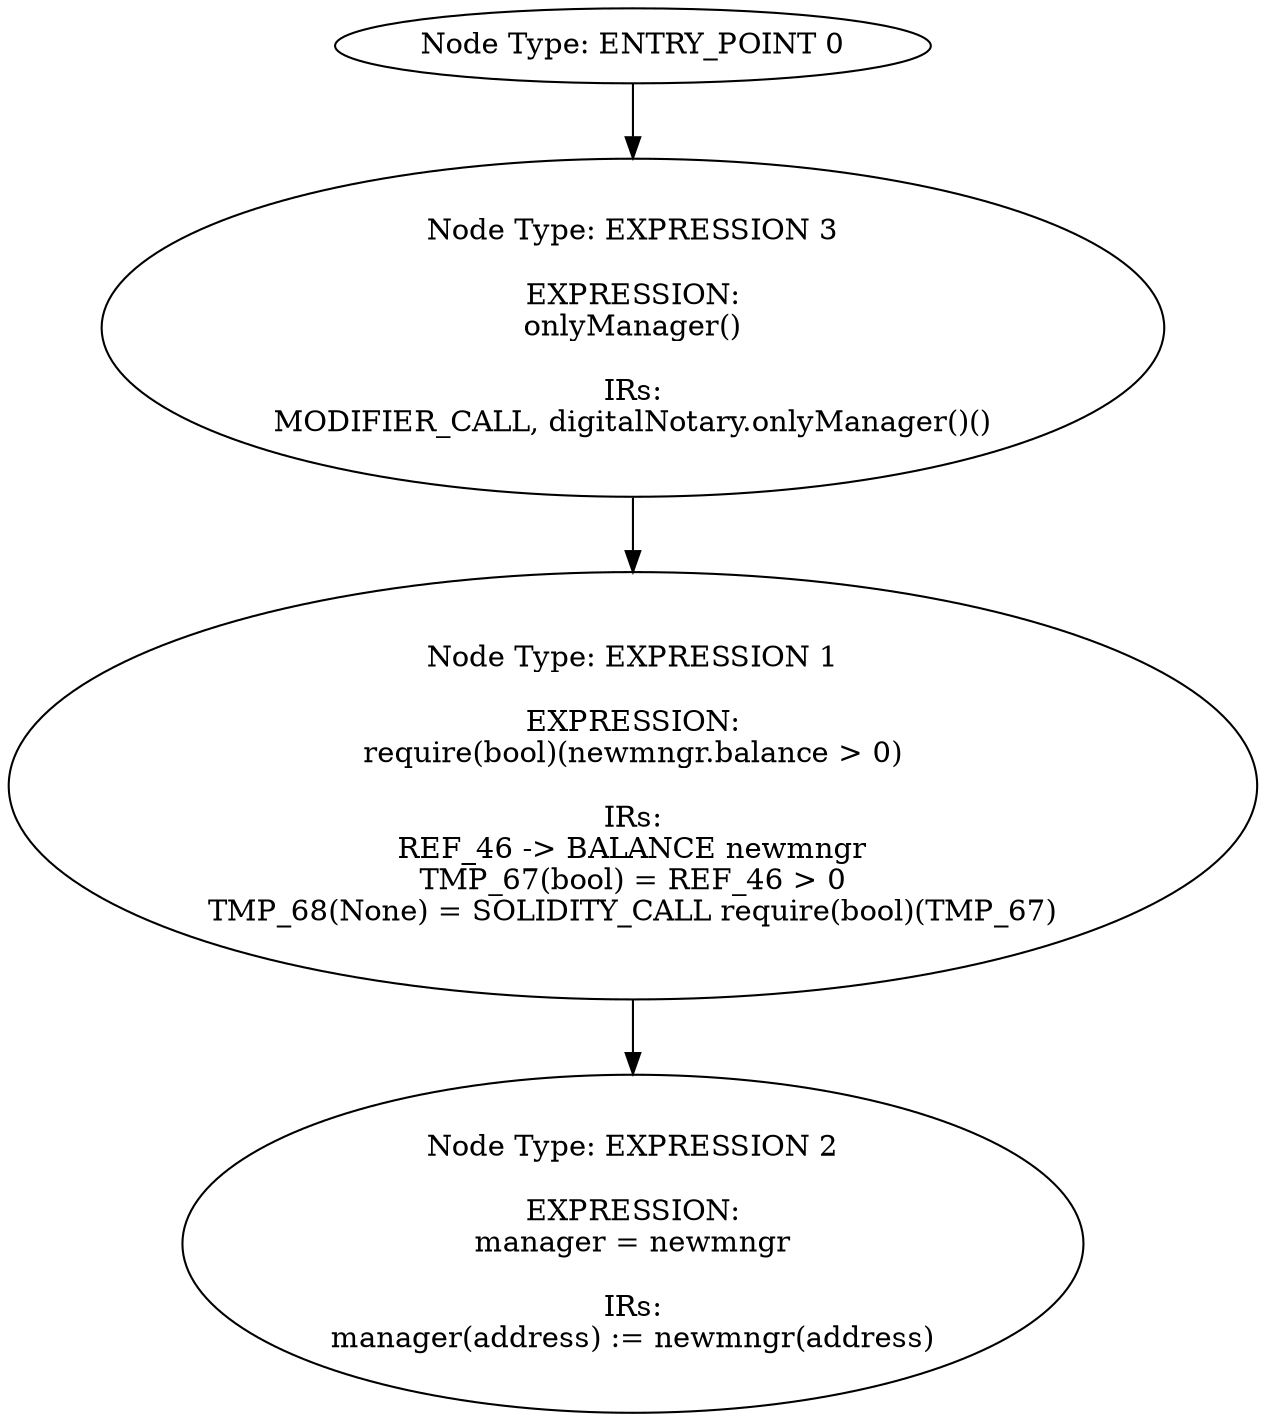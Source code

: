digraph{
0[label="Node Type: ENTRY_POINT 0
"];
0->3;
1[label="Node Type: EXPRESSION 1

EXPRESSION:
require(bool)(newmngr.balance > 0)

IRs:
REF_46 -> BALANCE newmngr
TMP_67(bool) = REF_46 > 0
TMP_68(None) = SOLIDITY_CALL require(bool)(TMP_67)"];
1->2;
2[label="Node Type: EXPRESSION 2

EXPRESSION:
manager = newmngr

IRs:
manager(address) := newmngr(address)"];
3[label="Node Type: EXPRESSION 3

EXPRESSION:
onlyManager()

IRs:
MODIFIER_CALL, digitalNotary.onlyManager()()"];
3->1;
}

